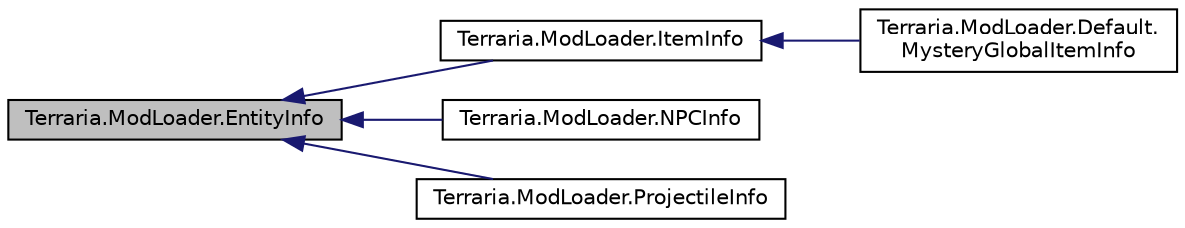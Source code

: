 digraph "Terraria.ModLoader.EntityInfo"
{
  edge [fontname="Helvetica",fontsize="10",labelfontname="Helvetica",labelfontsize="10"];
  node [fontname="Helvetica",fontsize="10",shape=record];
  rankdir="LR";
  Node0 [label="Terraria.ModLoader.EntityInfo",height=0.2,width=0.4,color="black", fillcolor="grey75", style="filled", fontcolor="black"];
  Node0 -> Node1 [dir="back",color="midnightblue",fontsize="10",style="solid",fontname="Helvetica"];
  Node1 [label="Terraria.ModLoader.ItemInfo",height=0.2,width=0.4,color="black", fillcolor="white", style="filled",URL="$class_terraria_1_1_mod_loader_1_1_item_info.html",tooltip="This class serves as a way of adding custom info to Items. Every item will be instantiated with a lis..."];
  Node1 -> Node2 [dir="back",color="midnightblue",fontsize="10",style="solid",fontname="Helvetica"];
  Node2 [label="Terraria.ModLoader.Default.\lMysteryGlobalItemInfo",height=0.2,width=0.4,color="black", fillcolor="white", style="filled",URL="$class_terraria_1_1_mod_loader_1_1_default_1_1_mystery_global_item_info.html"];
  Node0 -> Node3 [dir="back",color="midnightblue",fontsize="10",style="solid",fontname="Helvetica"];
  Node3 [label="Terraria.ModLoader.NPCInfo",height=0.2,width=0.4,color="black", fillcolor="white", style="filled",URL="$class_terraria_1_1_mod_loader_1_1_n_p_c_info.html",tooltip="This class serves as a way of adding custom info to NPC. Every npc will be instantiated with a list o..."];
  Node0 -> Node4 [dir="back",color="midnightblue",fontsize="10",style="solid",fontname="Helvetica"];
  Node4 [label="Terraria.ModLoader.ProjectileInfo",height=0.2,width=0.4,color="black", fillcolor="white", style="filled",URL="$class_terraria_1_1_mod_loader_1_1_projectile_info.html",tooltip="This class serves as a way of adding custom info to Projectiles. Every projectile will be instantiate..."];
}
